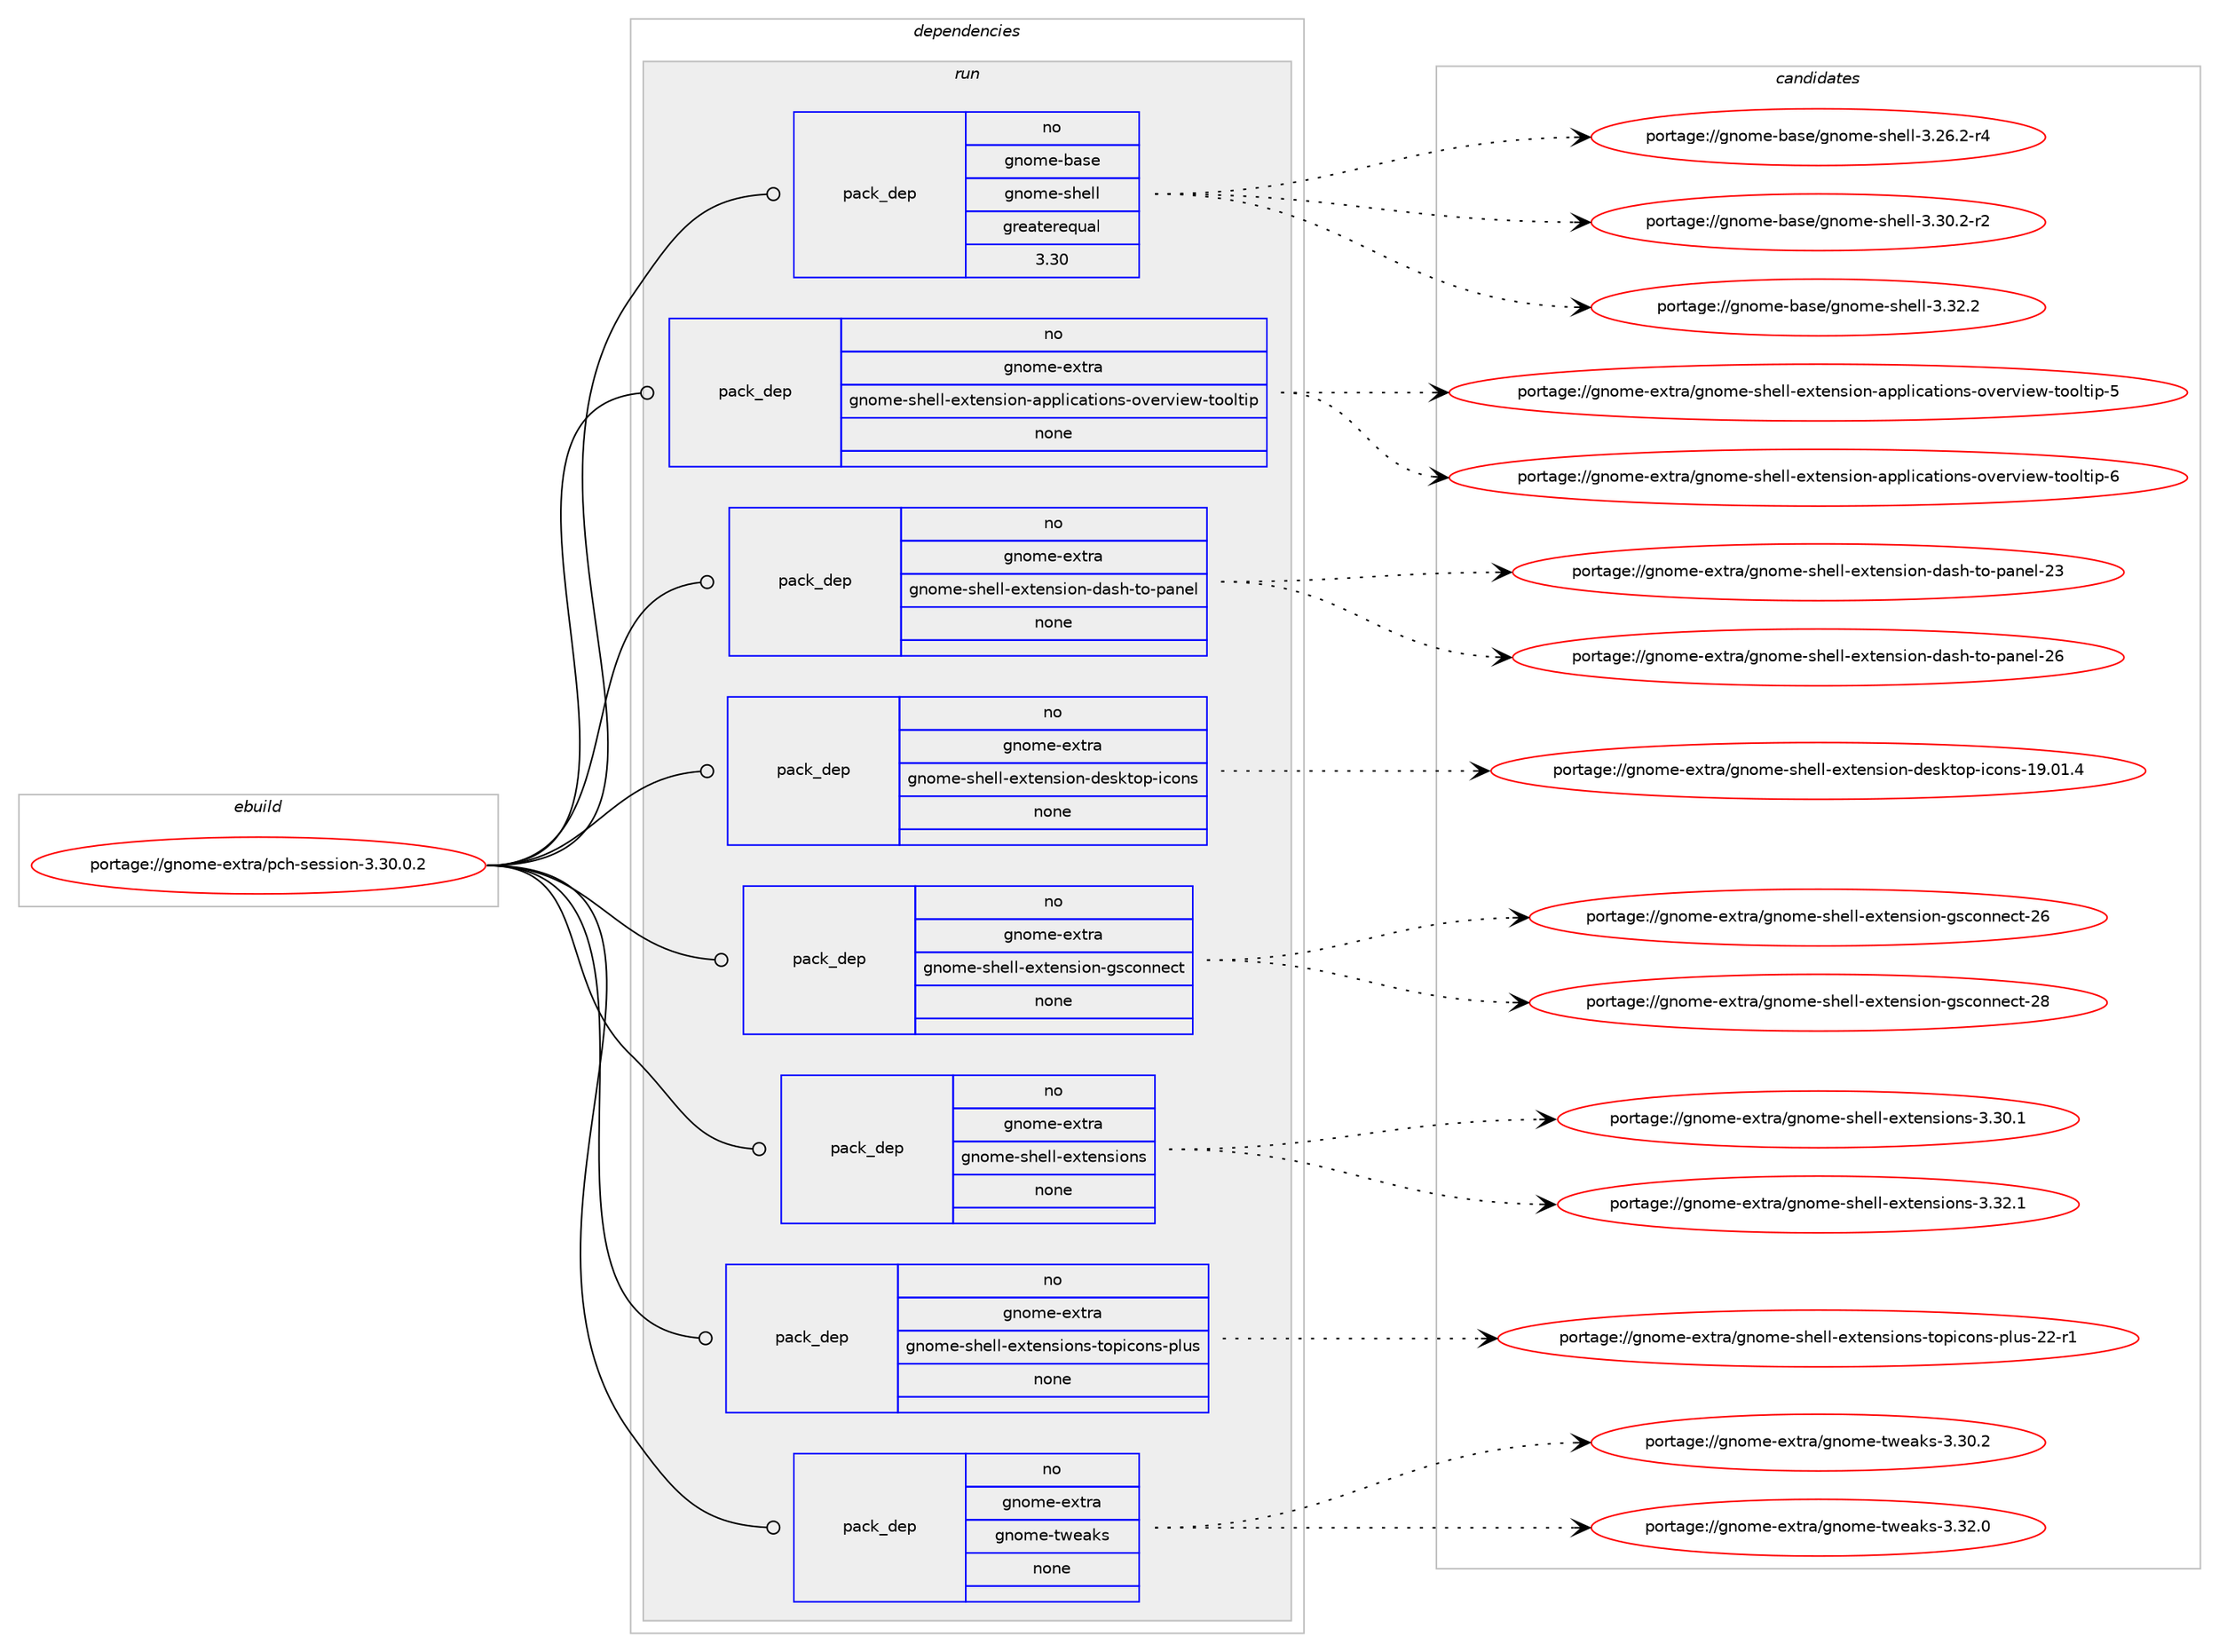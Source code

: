 digraph prolog {

# *************
# Graph options
# *************

newrank=true;
concentrate=true;
compound=true;
graph [rankdir=LR,fontname=Helvetica,fontsize=10,ranksep=1.5];#, ranksep=2.5, nodesep=0.2];
edge  [arrowhead=vee];
node  [fontname=Helvetica,fontsize=10];

# **********
# The ebuild
# **********

subgraph cluster_leftcol {
color=gray;
rank=same;
label=<<i>ebuild</i>>;
id [label="portage://gnome-extra/pch-session-3.30.0.2", color=red, width=4, href="../gnome-extra/pch-session-3.30.0.2.svg"];
}

# ****************
# The dependencies
# ****************

subgraph cluster_midcol {
color=gray;
label=<<i>dependencies</i>>;
subgraph cluster_compile {
fillcolor="#eeeeee";
style=filled;
label=<<i>compile</i>>;
}
subgraph cluster_compileandrun {
fillcolor="#eeeeee";
style=filled;
label=<<i>compile and run</i>>;
}
subgraph cluster_run {
fillcolor="#eeeeee";
style=filled;
label=<<i>run</i>>;
subgraph pack204068 {
dependency282807 [label=<<TABLE BORDER="0" CELLBORDER="1" CELLSPACING="0" CELLPADDING="4" WIDTH="220"><TR><TD ROWSPAN="6" CELLPADDING="30">pack_dep</TD></TR><TR><TD WIDTH="110">no</TD></TR><TR><TD>gnome-base</TD></TR><TR><TD>gnome-shell</TD></TR><TR><TD>greaterequal</TD></TR><TR><TD>3.30</TD></TR></TABLE>>, shape=none, color=blue];
}
id:e -> dependency282807:w [weight=20,style="solid",arrowhead="odot"];
subgraph pack204069 {
dependency282808 [label=<<TABLE BORDER="0" CELLBORDER="1" CELLSPACING="0" CELLPADDING="4" WIDTH="220"><TR><TD ROWSPAN="6" CELLPADDING="30">pack_dep</TD></TR><TR><TD WIDTH="110">no</TD></TR><TR><TD>gnome-extra</TD></TR><TR><TD>gnome-shell-extension-applications-overview-tooltip</TD></TR><TR><TD>none</TD></TR><TR><TD></TD></TR></TABLE>>, shape=none, color=blue];
}
id:e -> dependency282808:w [weight=20,style="solid",arrowhead="odot"];
subgraph pack204070 {
dependency282809 [label=<<TABLE BORDER="0" CELLBORDER="1" CELLSPACING="0" CELLPADDING="4" WIDTH="220"><TR><TD ROWSPAN="6" CELLPADDING="30">pack_dep</TD></TR><TR><TD WIDTH="110">no</TD></TR><TR><TD>gnome-extra</TD></TR><TR><TD>gnome-shell-extension-dash-to-panel</TD></TR><TR><TD>none</TD></TR><TR><TD></TD></TR></TABLE>>, shape=none, color=blue];
}
id:e -> dependency282809:w [weight=20,style="solid",arrowhead="odot"];
subgraph pack204071 {
dependency282810 [label=<<TABLE BORDER="0" CELLBORDER="1" CELLSPACING="0" CELLPADDING="4" WIDTH="220"><TR><TD ROWSPAN="6" CELLPADDING="30">pack_dep</TD></TR><TR><TD WIDTH="110">no</TD></TR><TR><TD>gnome-extra</TD></TR><TR><TD>gnome-shell-extension-desktop-icons</TD></TR><TR><TD>none</TD></TR><TR><TD></TD></TR></TABLE>>, shape=none, color=blue];
}
id:e -> dependency282810:w [weight=20,style="solid",arrowhead="odot"];
subgraph pack204072 {
dependency282811 [label=<<TABLE BORDER="0" CELLBORDER="1" CELLSPACING="0" CELLPADDING="4" WIDTH="220"><TR><TD ROWSPAN="6" CELLPADDING="30">pack_dep</TD></TR><TR><TD WIDTH="110">no</TD></TR><TR><TD>gnome-extra</TD></TR><TR><TD>gnome-shell-extension-gsconnect</TD></TR><TR><TD>none</TD></TR><TR><TD></TD></TR></TABLE>>, shape=none, color=blue];
}
id:e -> dependency282811:w [weight=20,style="solid",arrowhead="odot"];
subgraph pack204073 {
dependency282812 [label=<<TABLE BORDER="0" CELLBORDER="1" CELLSPACING="0" CELLPADDING="4" WIDTH="220"><TR><TD ROWSPAN="6" CELLPADDING="30">pack_dep</TD></TR><TR><TD WIDTH="110">no</TD></TR><TR><TD>gnome-extra</TD></TR><TR><TD>gnome-shell-extensions</TD></TR><TR><TD>none</TD></TR><TR><TD></TD></TR></TABLE>>, shape=none, color=blue];
}
id:e -> dependency282812:w [weight=20,style="solid",arrowhead="odot"];
subgraph pack204074 {
dependency282813 [label=<<TABLE BORDER="0" CELLBORDER="1" CELLSPACING="0" CELLPADDING="4" WIDTH="220"><TR><TD ROWSPAN="6" CELLPADDING="30">pack_dep</TD></TR><TR><TD WIDTH="110">no</TD></TR><TR><TD>gnome-extra</TD></TR><TR><TD>gnome-shell-extensions-topicons-plus</TD></TR><TR><TD>none</TD></TR><TR><TD></TD></TR></TABLE>>, shape=none, color=blue];
}
id:e -> dependency282813:w [weight=20,style="solid",arrowhead="odot"];
subgraph pack204075 {
dependency282814 [label=<<TABLE BORDER="0" CELLBORDER="1" CELLSPACING="0" CELLPADDING="4" WIDTH="220"><TR><TD ROWSPAN="6" CELLPADDING="30">pack_dep</TD></TR><TR><TD WIDTH="110">no</TD></TR><TR><TD>gnome-extra</TD></TR><TR><TD>gnome-tweaks</TD></TR><TR><TD>none</TD></TR><TR><TD></TD></TR></TABLE>>, shape=none, color=blue];
}
id:e -> dependency282814:w [weight=20,style="solid",arrowhead="odot"];
}
}

# **************
# The candidates
# **************

subgraph cluster_choices {
rank=same;
color=gray;
label=<<i>candidates</i>>;

subgraph choice204068 {
color=black;
nodesep=1;
choiceportage1031101111091014598971151014710311011110910145115104101108108455146505446504511452 [label="portage://gnome-base/gnome-shell-3.26.2-r4", color=red, width=4,href="../gnome-base/gnome-shell-3.26.2-r4.svg"];
choiceportage1031101111091014598971151014710311011110910145115104101108108455146514846504511450 [label="portage://gnome-base/gnome-shell-3.30.2-r2", color=red, width=4,href="../gnome-base/gnome-shell-3.30.2-r2.svg"];
choiceportage103110111109101459897115101471031101111091014511510410110810845514651504650 [label="portage://gnome-base/gnome-shell-3.32.2", color=red, width=4,href="../gnome-base/gnome-shell-3.32.2.svg"];
dependency282807:e -> choiceportage1031101111091014598971151014710311011110910145115104101108108455146505446504511452:w [style=dotted,weight="100"];
dependency282807:e -> choiceportage1031101111091014598971151014710311011110910145115104101108108455146514846504511450:w [style=dotted,weight="100"];
dependency282807:e -> choiceportage103110111109101459897115101471031101111091014511510410110810845514651504650:w [style=dotted,weight="100"];
}
subgraph choice204069 {
color=black;
nodesep=1;
choiceportage10311011110910145101120116114974710311011110910145115104101108108451011201161011101151051111104597112112108105999711610511111011545111118101114118105101119451161111111081161051124553 [label="portage://gnome-extra/gnome-shell-extension-applications-overview-tooltip-5", color=red, width=4,href="../gnome-extra/gnome-shell-extension-applications-overview-tooltip-5.svg"];
choiceportage10311011110910145101120116114974710311011110910145115104101108108451011201161011101151051111104597112112108105999711610511111011545111118101114118105101119451161111111081161051124554 [label="portage://gnome-extra/gnome-shell-extension-applications-overview-tooltip-6", color=red, width=4,href="../gnome-extra/gnome-shell-extension-applications-overview-tooltip-6.svg"];
dependency282808:e -> choiceportage10311011110910145101120116114974710311011110910145115104101108108451011201161011101151051111104597112112108105999711610511111011545111118101114118105101119451161111111081161051124553:w [style=dotted,weight="100"];
dependency282808:e -> choiceportage10311011110910145101120116114974710311011110910145115104101108108451011201161011101151051111104597112112108105999711610511111011545111118101114118105101119451161111111081161051124554:w [style=dotted,weight="100"];
}
subgraph choice204070 {
color=black;
nodesep=1;
choiceportage10311011110910145101120116114974710311011110910145115104101108108451011201161011101151051111104510097115104451161114511297110101108455051 [label="portage://gnome-extra/gnome-shell-extension-dash-to-panel-23", color=red, width=4,href="../gnome-extra/gnome-shell-extension-dash-to-panel-23.svg"];
choiceportage10311011110910145101120116114974710311011110910145115104101108108451011201161011101151051111104510097115104451161114511297110101108455054 [label="portage://gnome-extra/gnome-shell-extension-dash-to-panel-26", color=red, width=4,href="../gnome-extra/gnome-shell-extension-dash-to-panel-26.svg"];
dependency282809:e -> choiceportage10311011110910145101120116114974710311011110910145115104101108108451011201161011101151051111104510097115104451161114511297110101108455051:w [style=dotted,weight="100"];
dependency282809:e -> choiceportage10311011110910145101120116114974710311011110910145115104101108108451011201161011101151051111104510097115104451161114511297110101108455054:w [style=dotted,weight="100"];
}
subgraph choice204071 {
color=black;
nodesep=1;
choiceportage10311011110910145101120116114974710311011110910145115104101108108451011201161011101151051111104510010111510711611111245105991111101154549574648494652 [label="portage://gnome-extra/gnome-shell-extension-desktop-icons-19.01.4", color=red, width=4,href="../gnome-extra/gnome-shell-extension-desktop-icons-19.01.4.svg"];
dependency282810:e -> choiceportage10311011110910145101120116114974710311011110910145115104101108108451011201161011101151051111104510010111510711611111245105991111101154549574648494652:w [style=dotted,weight="100"];
}
subgraph choice204072 {
color=black;
nodesep=1;
choiceportage1031101111091014510112011611497471031101111091014511510410110810845101120116101110115105111110451031159911111011010199116455054 [label="portage://gnome-extra/gnome-shell-extension-gsconnect-26", color=red, width=4,href="../gnome-extra/gnome-shell-extension-gsconnect-26.svg"];
choiceportage1031101111091014510112011611497471031101111091014511510410110810845101120116101110115105111110451031159911111011010199116455056 [label="portage://gnome-extra/gnome-shell-extension-gsconnect-28", color=red, width=4,href="../gnome-extra/gnome-shell-extension-gsconnect-28.svg"];
dependency282811:e -> choiceportage1031101111091014510112011611497471031101111091014511510410110810845101120116101110115105111110451031159911111011010199116455054:w [style=dotted,weight="100"];
dependency282811:e -> choiceportage1031101111091014510112011611497471031101111091014511510410110810845101120116101110115105111110451031159911111011010199116455056:w [style=dotted,weight="100"];
}
subgraph choice204073 {
color=black;
nodesep=1;
choiceportage103110111109101451011201161149747103110111109101451151041011081084510112011610111011510511111011545514651484649 [label="portage://gnome-extra/gnome-shell-extensions-3.30.1", color=red, width=4,href="../gnome-extra/gnome-shell-extensions-3.30.1.svg"];
choiceportage103110111109101451011201161149747103110111109101451151041011081084510112011610111011510511111011545514651504649 [label="portage://gnome-extra/gnome-shell-extensions-3.32.1", color=red, width=4,href="../gnome-extra/gnome-shell-extensions-3.32.1.svg"];
dependency282812:e -> choiceportage103110111109101451011201161149747103110111109101451151041011081084510112011610111011510511111011545514651484649:w [style=dotted,weight="100"];
dependency282812:e -> choiceportage103110111109101451011201161149747103110111109101451151041011081084510112011610111011510511111011545514651504649:w [style=dotted,weight="100"];
}
subgraph choice204074 {
color=black;
nodesep=1;
choiceportage10311011110910145101120116114974710311011110910145115104101108108451011201161011101151051111101154511611111210599111110115451121081171154550504511449 [label="portage://gnome-extra/gnome-shell-extensions-topicons-plus-22-r1", color=red, width=4,href="../gnome-extra/gnome-shell-extensions-topicons-plus-22-r1.svg"];
dependency282813:e -> choiceportage10311011110910145101120116114974710311011110910145115104101108108451011201161011101151051111101154511611111210599111110115451121081171154550504511449:w [style=dotted,weight="100"];
}
subgraph choice204075 {
color=black;
nodesep=1;
choiceportage103110111109101451011201161149747103110111109101451161191019710711545514651484650 [label="portage://gnome-extra/gnome-tweaks-3.30.2", color=red, width=4,href="../gnome-extra/gnome-tweaks-3.30.2.svg"];
choiceportage103110111109101451011201161149747103110111109101451161191019710711545514651504648 [label="portage://gnome-extra/gnome-tweaks-3.32.0", color=red, width=4,href="../gnome-extra/gnome-tweaks-3.32.0.svg"];
dependency282814:e -> choiceportage103110111109101451011201161149747103110111109101451161191019710711545514651484650:w [style=dotted,weight="100"];
dependency282814:e -> choiceportage103110111109101451011201161149747103110111109101451161191019710711545514651504648:w [style=dotted,weight="100"];
}
}

}
